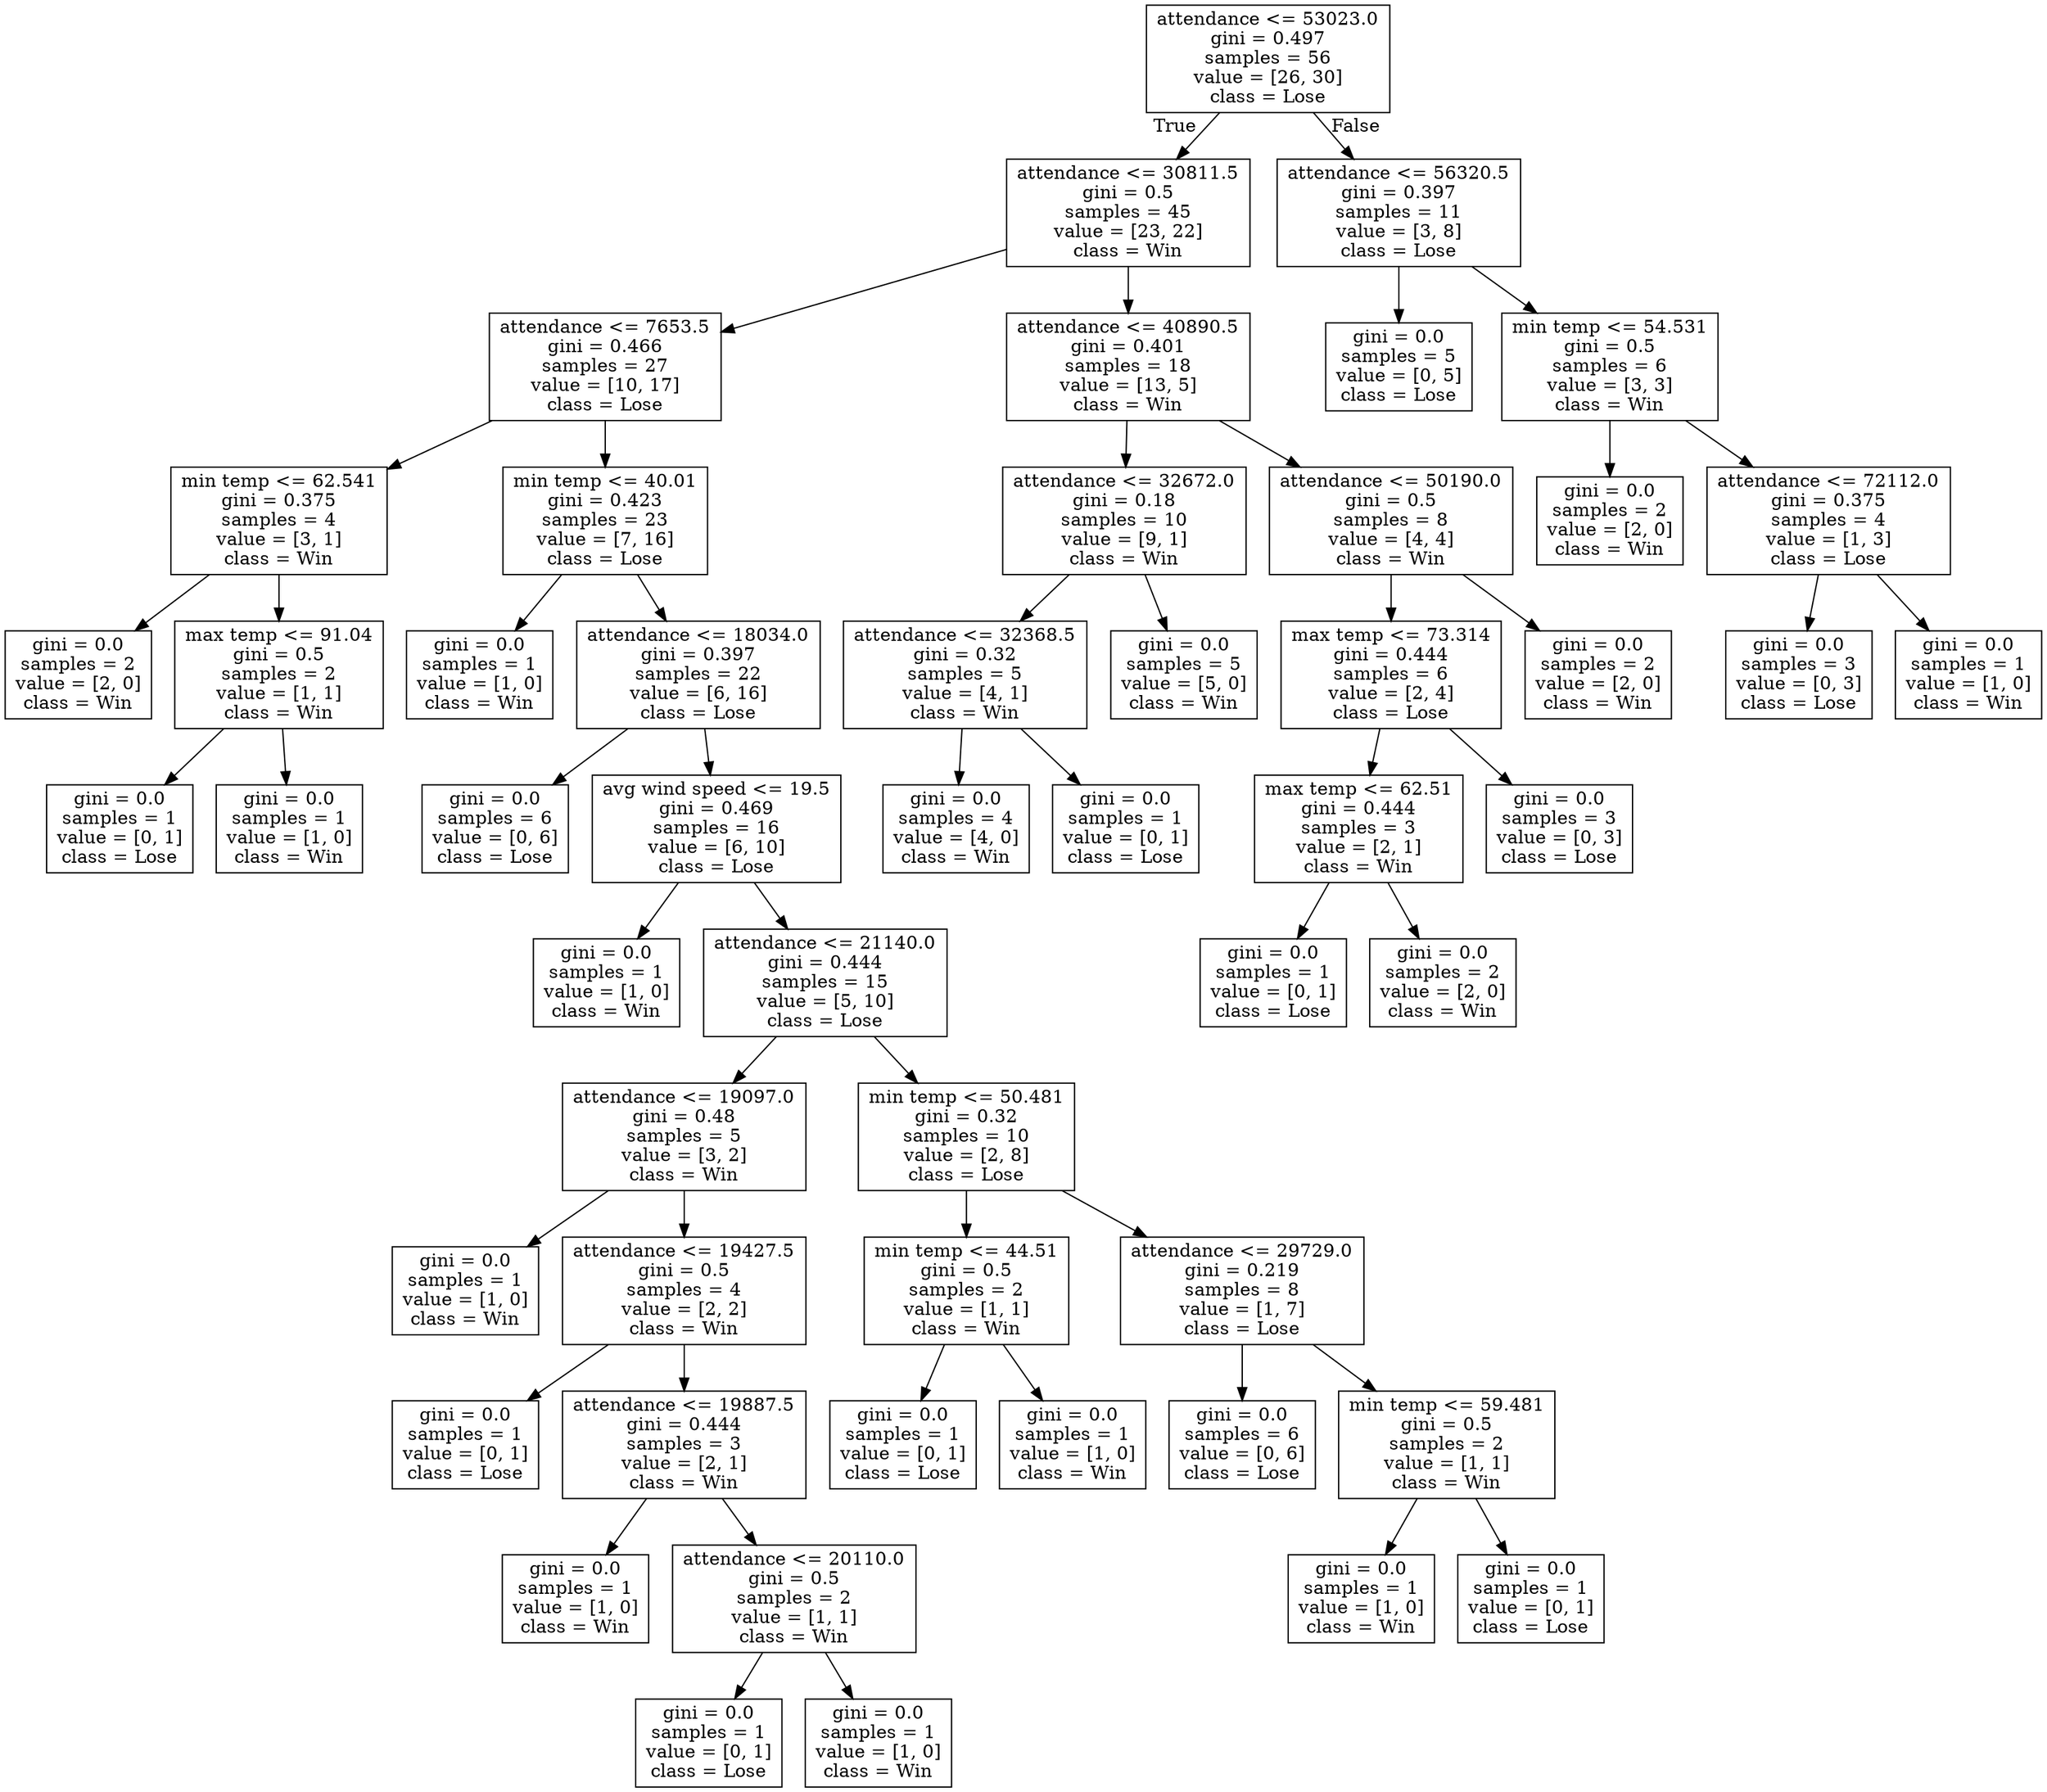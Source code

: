digraph Tree {
node [shape=box] ;
0 [label="attendance <= 53023.0\ngini = 0.497\nsamples = 56\nvalue = [26, 30]\nclass = Lose"] ;
1 [label="attendance <= 30811.5\ngini = 0.5\nsamples = 45\nvalue = [23, 22]\nclass = Win"] ;
0 -> 1 [labeldistance=2.5, labelangle=45, headlabel="True"] ;
2 [label="attendance <= 7653.5\ngini = 0.466\nsamples = 27\nvalue = [10, 17]\nclass = Lose"] ;
1 -> 2 ;
3 [label="min temp <= 62.541\ngini = 0.375\nsamples = 4\nvalue = [3, 1]\nclass = Win"] ;
2 -> 3 ;
4 [label="gini = 0.0\nsamples = 2\nvalue = [2, 0]\nclass = Win"] ;
3 -> 4 ;
5 [label="max temp <= 91.04\ngini = 0.5\nsamples = 2\nvalue = [1, 1]\nclass = Win"] ;
3 -> 5 ;
6 [label="gini = 0.0\nsamples = 1\nvalue = [0, 1]\nclass = Lose"] ;
5 -> 6 ;
7 [label="gini = 0.0\nsamples = 1\nvalue = [1, 0]\nclass = Win"] ;
5 -> 7 ;
8 [label="min temp <= 40.01\ngini = 0.423\nsamples = 23\nvalue = [7, 16]\nclass = Lose"] ;
2 -> 8 ;
9 [label="gini = 0.0\nsamples = 1\nvalue = [1, 0]\nclass = Win"] ;
8 -> 9 ;
10 [label="attendance <= 18034.0\ngini = 0.397\nsamples = 22\nvalue = [6, 16]\nclass = Lose"] ;
8 -> 10 ;
11 [label="gini = 0.0\nsamples = 6\nvalue = [0, 6]\nclass = Lose"] ;
10 -> 11 ;
12 [label="avg wind speed <= 19.5\ngini = 0.469\nsamples = 16\nvalue = [6, 10]\nclass = Lose"] ;
10 -> 12 ;
13 [label="gini = 0.0\nsamples = 1\nvalue = [1, 0]\nclass = Win"] ;
12 -> 13 ;
14 [label="attendance <= 21140.0\ngini = 0.444\nsamples = 15\nvalue = [5, 10]\nclass = Lose"] ;
12 -> 14 ;
15 [label="attendance <= 19097.0\ngini = 0.48\nsamples = 5\nvalue = [3, 2]\nclass = Win"] ;
14 -> 15 ;
16 [label="gini = 0.0\nsamples = 1\nvalue = [1, 0]\nclass = Win"] ;
15 -> 16 ;
17 [label="attendance <= 19427.5\ngini = 0.5\nsamples = 4\nvalue = [2, 2]\nclass = Win"] ;
15 -> 17 ;
18 [label="gini = 0.0\nsamples = 1\nvalue = [0, 1]\nclass = Lose"] ;
17 -> 18 ;
19 [label="attendance <= 19887.5\ngini = 0.444\nsamples = 3\nvalue = [2, 1]\nclass = Win"] ;
17 -> 19 ;
20 [label="gini = 0.0\nsamples = 1\nvalue = [1, 0]\nclass = Win"] ;
19 -> 20 ;
21 [label="attendance <= 20110.0\ngini = 0.5\nsamples = 2\nvalue = [1, 1]\nclass = Win"] ;
19 -> 21 ;
22 [label="gini = 0.0\nsamples = 1\nvalue = [0, 1]\nclass = Lose"] ;
21 -> 22 ;
23 [label="gini = 0.0\nsamples = 1\nvalue = [1, 0]\nclass = Win"] ;
21 -> 23 ;
24 [label="min temp <= 50.481\ngini = 0.32\nsamples = 10\nvalue = [2, 8]\nclass = Lose"] ;
14 -> 24 ;
25 [label="min temp <= 44.51\ngini = 0.5\nsamples = 2\nvalue = [1, 1]\nclass = Win"] ;
24 -> 25 ;
26 [label="gini = 0.0\nsamples = 1\nvalue = [0, 1]\nclass = Lose"] ;
25 -> 26 ;
27 [label="gini = 0.0\nsamples = 1\nvalue = [1, 0]\nclass = Win"] ;
25 -> 27 ;
28 [label="attendance <= 29729.0\ngini = 0.219\nsamples = 8\nvalue = [1, 7]\nclass = Lose"] ;
24 -> 28 ;
29 [label="gini = 0.0\nsamples = 6\nvalue = [0, 6]\nclass = Lose"] ;
28 -> 29 ;
30 [label="min temp <= 59.481\ngini = 0.5\nsamples = 2\nvalue = [1, 1]\nclass = Win"] ;
28 -> 30 ;
31 [label="gini = 0.0\nsamples = 1\nvalue = [1, 0]\nclass = Win"] ;
30 -> 31 ;
32 [label="gini = 0.0\nsamples = 1\nvalue = [0, 1]\nclass = Lose"] ;
30 -> 32 ;
33 [label="attendance <= 40890.5\ngini = 0.401\nsamples = 18\nvalue = [13, 5]\nclass = Win"] ;
1 -> 33 ;
34 [label="attendance <= 32672.0\ngini = 0.18\nsamples = 10\nvalue = [9, 1]\nclass = Win"] ;
33 -> 34 ;
35 [label="attendance <= 32368.5\ngini = 0.32\nsamples = 5\nvalue = [4, 1]\nclass = Win"] ;
34 -> 35 ;
36 [label="gini = 0.0\nsamples = 4\nvalue = [4, 0]\nclass = Win"] ;
35 -> 36 ;
37 [label="gini = 0.0\nsamples = 1\nvalue = [0, 1]\nclass = Lose"] ;
35 -> 37 ;
38 [label="gini = 0.0\nsamples = 5\nvalue = [5, 0]\nclass = Win"] ;
34 -> 38 ;
39 [label="attendance <= 50190.0\ngini = 0.5\nsamples = 8\nvalue = [4, 4]\nclass = Win"] ;
33 -> 39 ;
40 [label="max temp <= 73.314\ngini = 0.444\nsamples = 6\nvalue = [2, 4]\nclass = Lose"] ;
39 -> 40 ;
41 [label="max temp <= 62.51\ngini = 0.444\nsamples = 3\nvalue = [2, 1]\nclass = Win"] ;
40 -> 41 ;
42 [label="gini = 0.0\nsamples = 1\nvalue = [0, 1]\nclass = Lose"] ;
41 -> 42 ;
43 [label="gini = 0.0\nsamples = 2\nvalue = [2, 0]\nclass = Win"] ;
41 -> 43 ;
44 [label="gini = 0.0\nsamples = 3\nvalue = [0, 3]\nclass = Lose"] ;
40 -> 44 ;
45 [label="gini = 0.0\nsamples = 2\nvalue = [2, 0]\nclass = Win"] ;
39 -> 45 ;
46 [label="attendance <= 56320.5\ngini = 0.397\nsamples = 11\nvalue = [3, 8]\nclass = Lose"] ;
0 -> 46 [labeldistance=2.5, labelangle=-45, headlabel="False"] ;
47 [label="gini = 0.0\nsamples = 5\nvalue = [0, 5]\nclass = Lose"] ;
46 -> 47 ;
48 [label="min temp <= 54.531\ngini = 0.5\nsamples = 6\nvalue = [3, 3]\nclass = Win"] ;
46 -> 48 ;
49 [label="gini = 0.0\nsamples = 2\nvalue = [2, 0]\nclass = Win"] ;
48 -> 49 ;
50 [label="attendance <= 72112.0\ngini = 0.375\nsamples = 4\nvalue = [1, 3]\nclass = Lose"] ;
48 -> 50 ;
51 [label="gini = 0.0\nsamples = 3\nvalue = [0, 3]\nclass = Lose"] ;
50 -> 51 ;
52 [label="gini = 0.0\nsamples = 1\nvalue = [1, 0]\nclass = Win"] ;
50 -> 52 ;
}